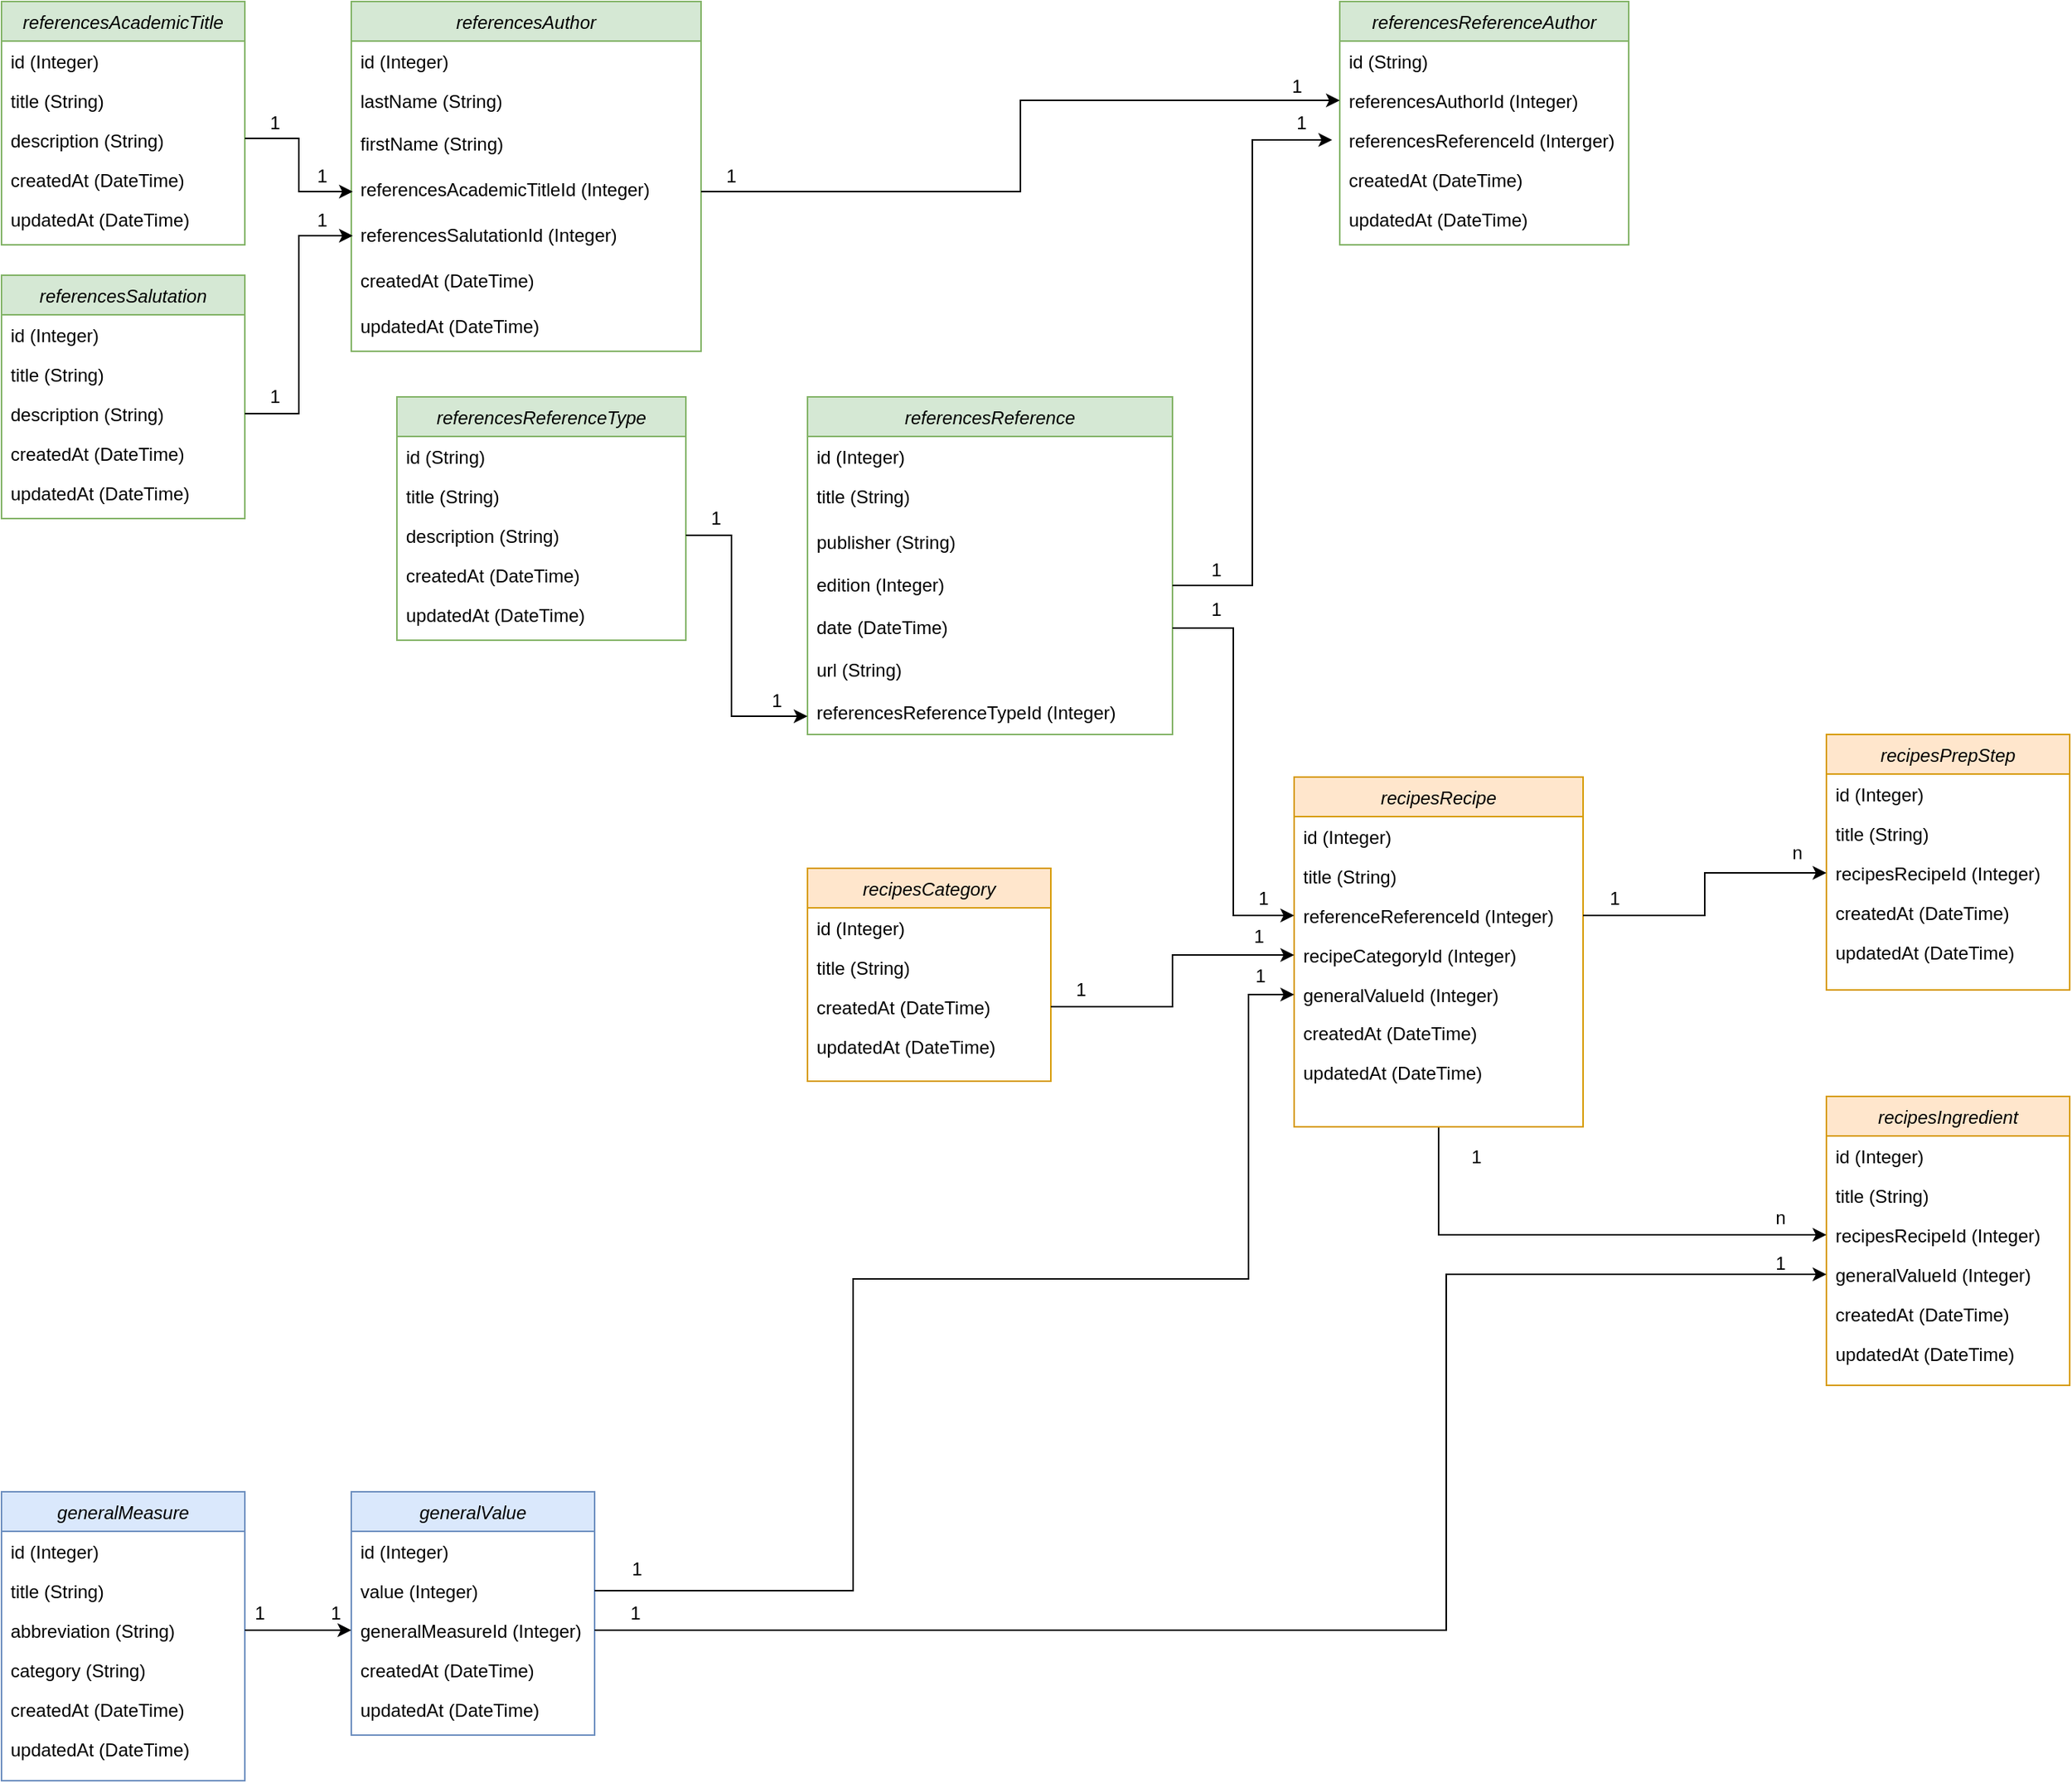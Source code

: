 <mxfile version="14.9.7" type="device"><diagram id="C5RBs43oDa-KdzZeNtuy" name="Page-1"><mxGraphModel dx="2031" dy="1091" grid="1" gridSize="10" guides="1" tooltips="1" connect="1" arrows="1" fold="1" page="1" pageScale="1" pageWidth="3300" pageHeight="2339" math="0" shadow="0"><root><mxCell id="WIyWlLk6GJQsqaUBKTNV-0"/><mxCell id="WIyWlLk6GJQsqaUBKTNV-1" parent="WIyWlLk6GJQsqaUBKTNV-0"/><mxCell id="zkfFHV4jXpPFQw0GAbJ--0" value="referencesAcademicTitle" style="swimlane;fontStyle=2;align=center;verticalAlign=top;childLayout=stackLayout;horizontal=1;startSize=26;horizontalStack=0;resizeParent=1;resizeLast=0;collapsible=1;marginBottom=0;rounded=0;shadow=0;strokeWidth=1;fillColor=#d5e8d4;strokeColor=#82b366;" parent="WIyWlLk6GJQsqaUBKTNV-1" vertex="1"><mxGeometry x="40" y="40" width="160" height="160" as="geometry"><mxRectangle x="60" y="80" width="160" height="26" as="alternateBounds"/></mxGeometry></mxCell><mxCell id="zkfFHV4jXpPFQw0GAbJ--1" value="id (Integer)" style="text;align=left;verticalAlign=top;spacingLeft=4;spacingRight=4;overflow=hidden;rotatable=0;points=[[0,0.5],[1,0.5]];portConstraint=eastwest;" parent="zkfFHV4jXpPFQw0GAbJ--0" vertex="1"><mxGeometry y="26" width="160" height="26" as="geometry"/></mxCell><mxCell id="zkfFHV4jXpPFQw0GAbJ--2" value="title (String)" style="text;align=left;verticalAlign=top;spacingLeft=4;spacingRight=4;overflow=hidden;rotatable=0;points=[[0,0.5],[1,0.5]];portConstraint=eastwest;rounded=0;shadow=0;html=0;" parent="zkfFHV4jXpPFQw0GAbJ--0" vertex="1"><mxGeometry y="52" width="160" height="26" as="geometry"/></mxCell><mxCell id="E2X-_f3XLNRULBrsMVnF-42" value="description (String)" style="text;align=left;verticalAlign=top;spacingLeft=4;spacingRight=4;overflow=hidden;rotatable=0;points=[[0,0.5],[1,0.5]];portConstraint=eastwest;rounded=0;shadow=0;html=0;" parent="zkfFHV4jXpPFQw0GAbJ--0" vertex="1"><mxGeometry y="78" width="160" height="26" as="geometry"/></mxCell><mxCell id="E2X-_f3XLNRULBrsMVnF-41" value="createdAt (DateTime)" style="text;align=left;verticalAlign=top;spacingLeft=4;spacingRight=4;overflow=hidden;rotatable=0;points=[[0,0.5],[1,0.5]];portConstraint=eastwest;rounded=0;shadow=0;html=0;" parent="zkfFHV4jXpPFQw0GAbJ--0" vertex="1"><mxGeometry y="104" width="160" height="26" as="geometry"/></mxCell><mxCell id="E2X-_f3XLNRULBrsMVnF-43" value="updatedAt (DateTime)" style="text;align=left;verticalAlign=top;spacingLeft=4;spacingRight=4;overflow=hidden;rotatable=0;points=[[0,0.5],[1,0.5]];portConstraint=eastwest;rounded=0;shadow=0;html=0;" parent="zkfFHV4jXpPFQw0GAbJ--0" vertex="1"><mxGeometry y="130" width="160" height="26" as="geometry"/></mxCell><mxCell id="E2X-_f3XLNRULBrsMVnF-0" value="referencesAuthor" style="swimlane;fontStyle=2;align=center;verticalAlign=top;childLayout=stackLayout;horizontal=1;startSize=26;horizontalStack=0;resizeParent=1;resizeLast=0;collapsible=1;marginBottom=0;rounded=0;shadow=0;strokeWidth=1;fillColor=#d5e8d4;strokeColor=#82b366;" parent="WIyWlLk6GJQsqaUBKTNV-1" vertex="1"><mxGeometry x="270" y="40" width="230" height="230" as="geometry"><mxRectangle x="60" y="80" width="160" height="26" as="alternateBounds"/></mxGeometry></mxCell><mxCell id="E2X-_f3XLNRULBrsMVnF-7" style="edgeStyle=orthogonalEdgeStyle;rounded=0;orthogonalLoop=1;jettySize=auto;html=1;exitX=1;exitY=0.5;exitDx=0;exitDy=0;" parent="E2X-_f3XLNRULBrsMVnF-0" source="E2X-_f3XLNRULBrsMVnF-6" target="E2X-_f3XLNRULBrsMVnF-6" edge="1"><mxGeometry relative="1" as="geometry"/></mxCell><mxCell id="E2X-_f3XLNRULBrsMVnF-1" value="id (Integer)" style="text;align=left;verticalAlign=top;spacingLeft=4;spacingRight=4;overflow=hidden;rotatable=0;points=[[0,0.5],[1,0.5]];portConstraint=eastwest;" parent="E2X-_f3XLNRULBrsMVnF-0" vertex="1"><mxGeometry y="26" width="230" height="26" as="geometry"/></mxCell><mxCell id="E2X-_f3XLNRULBrsMVnF-2" value="lastName (String)" style="text;align=left;verticalAlign=top;spacingLeft=4;spacingRight=4;overflow=hidden;rotatable=0;points=[[0,0.5],[1,0.5]];portConstraint=eastwest;rounded=0;shadow=0;html=0;" parent="E2X-_f3XLNRULBrsMVnF-0" vertex="1"><mxGeometry y="52" width="230" height="28" as="geometry"/></mxCell><mxCell id="E2X-_f3XLNRULBrsMVnF-6" value="firstName (String)" style="text;align=left;verticalAlign=top;spacingLeft=4;spacingRight=4;overflow=hidden;rotatable=0;points=[[0,0.5],[1,0.5]];portConstraint=eastwest;rounded=0;shadow=0;html=0;" parent="E2X-_f3XLNRULBrsMVnF-0" vertex="1"><mxGeometry y="80" width="230" height="30" as="geometry"/></mxCell><mxCell id="E2X-_f3XLNRULBrsMVnF-8" value="referencesAcademicTitleId (Integer)" style="text;align=left;verticalAlign=top;spacingLeft=4;spacingRight=4;overflow=hidden;rotatable=0;points=[[0,0.5],[1,0.5]];portConstraint=eastwest;rounded=0;shadow=0;html=0;" parent="E2X-_f3XLNRULBrsMVnF-0" vertex="1"><mxGeometry y="110" width="230" height="30" as="geometry"/></mxCell><mxCell id="E2X-_f3XLNRULBrsMVnF-47" value="referencesSalutationId (Integer)" style="text;align=left;verticalAlign=top;spacingLeft=4;spacingRight=4;overflow=hidden;rotatable=0;points=[[0,0.5],[1,0.5]];portConstraint=eastwest;rounded=0;shadow=0;html=0;" parent="E2X-_f3XLNRULBrsMVnF-0" vertex="1"><mxGeometry y="140" width="230" height="30" as="geometry"/></mxCell><mxCell id="E2X-_f3XLNRULBrsMVnF-48" value="createdAt (DateTime)" style="text;align=left;verticalAlign=top;spacingLeft=4;spacingRight=4;overflow=hidden;rotatable=0;points=[[0,0.5],[1,0.5]];portConstraint=eastwest;rounded=0;shadow=0;html=0;" parent="E2X-_f3XLNRULBrsMVnF-0" vertex="1"><mxGeometry y="170" width="230" height="30" as="geometry"/></mxCell><mxCell id="E2X-_f3XLNRULBrsMVnF-49" value="updatedAt (DateTime)" style="text;align=left;verticalAlign=top;spacingLeft=4;spacingRight=4;overflow=hidden;rotatable=0;points=[[0,0.5],[1,0.5]];portConstraint=eastwest;rounded=0;shadow=0;html=0;" parent="E2X-_f3XLNRULBrsMVnF-0" vertex="1"><mxGeometry y="200" width="230" height="30" as="geometry"/></mxCell><mxCell id="E2X-_f3XLNRULBrsMVnF-16" value="referencesSalutation" style="swimlane;fontStyle=2;align=center;verticalAlign=top;childLayout=stackLayout;horizontal=1;startSize=26;horizontalStack=0;resizeParent=1;resizeLast=0;collapsible=1;marginBottom=0;rounded=0;shadow=0;strokeWidth=1;fillColor=#d5e8d4;strokeColor=#82b366;" parent="WIyWlLk6GJQsqaUBKTNV-1" vertex="1"><mxGeometry x="40" y="220" width="160" height="160" as="geometry"><mxRectangle x="60" y="80" width="160" height="26" as="alternateBounds"/></mxGeometry></mxCell><mxCell id="E2X-_f3XLNRULBrsMVnF-17" value="id (Integer)" style="text;align=left;verticalAlign=top;spacingLeft=4;spacingRight=4;overflow=hidden;rotatable=0;points=[[0,0.5],[1,0.5]];portConstraint=eastwest;" parent="E2X-_f3XLNRULBrsMVnF-16" vertex="1"><mxGeometry y="26" width="160" height="26" as="geometry"/></mxCell><mxCell id="E2X-_f3XLNRULBrsMVnF-18" value="title (String)" style="text;align=left;verticalAlign=top;spacingLeft=4;spacingRight=4;overflow=hidden;rotatable=0;points=[[0,0.5],[1,0.5]];portConstraint=eastwest;rounded=0;shadow=0;html=0;" parent="E2X-_f3XLNRULBrsMVnF-16" vertex="1"><mxGeometry y="52" width="160" height="26" as="geometry"/></mxCell><mxCell id="E2X-_f3XLNRULBrsMVnF-44" value="description (String)" style="text;align=left;verticalAlign=top;spacingLeft=4;spacingRight=4;overflow=hidden;rotatable=0;points=[[0,0.5],[1,0.5]];portConstraint=eastwest;rounded=0;shadow=0;html=0;" parent="E2X-_f3XLNRULBrsMVnF-16" vertex="1"><mxGeometry y="78" width="160" height="26" as="geometry"/></mxCell><mxCell id="E2X-_f3XLNRULBrsMVnF-45" value="createdAt (DateTime)" style="text;align=left;verticalAlign=top;spacingLeft=4;spacingRight=4;overflow=hidden;rotatable=0;points=[[0,0.5],[1,0.5]];portConstraint=eastwest;rounded=0;shadow=0;html=0;" parent="E2X-_f3XLNRULBrsMVnF-16" vertex="1"><mxGeometry y="104" width="160" height="26" as="geometry"/></mxCell><mxCell id="E2X-_f3XLNRULBrsMVnF-46" value="updatedAt (DateTime)" style="text;align=left;verticalAlign=top;spacingLeft=4;spacingRight=4;overflow=hidden;rotatable=0;points=[[0,0.5],[1,0.5]];portConstraint=eastwest;rounded=0;shadow=0;html=0;" parent="E2X-_f3XLNRULBrsMVnF-16" vertex="1"><mxGeometry y="130" width="160" height="26" as="geometry"/></mxCell><mxCell id="E2X-_f3XLNRULBrsMVnF-116" style="edgeStyle=elbowEdgeStyle;rounded=0;orthogonalLoop=1;jettySize=auto;html=1;exitX=0;exitY=1;exitDx=0;exitDy=0;entryX=1;entryY=1;entryDx=0;entryDy=0;" parent="WIyWlLk6GJQsqaUBKTNV-1" source="E2X-_f3XLNRULBrsMVnF-20" target="E2X-_f3XLNRULBrsMVnF-22" edge="1"><mxGeometry relative="1" as="geometry"/></mxCell><mxCell id="E2X-_f3XLNRULBrsMVnF-20" value="1" style="text;html=1;strokeColor=none;fillColor=none;align=center;verticalAlign=middle;whiteSpace=wrap;rounded=0;" parent="WIyWlLk6GJQsqaUBKTNV-1" vertex="1"><mxGeometry x="200" y="110" width="40" height="20" as="geometry"/></mxCell><mxCell id="E2X-_f3XLNRULBrsMVnF-21" value="1" style="text;html=1;strokeColor=none;fillColor=none;align=center;verticalAlign=middle;whiteSpace=wrap;rounded=0;" parent="WIyWlLk6GJQsqaUBKTNV-1" vertex="1"><mxGeometry x="200" y="290" width="40" height="20" as="geometry"/></mxCell><mxCell id="E2X-_f3XLNRULBrsMVnF-22" value="1" style="text;html=1;strokeColor=none;fillColor=none;align=center;verticalAlign=middle;whiteSpace=wrap;rounded=0;" parent="WIyWlLk6GJQsqaUBKTNV-1" vertex="1"><mxGeometry x="231" y="145" width="40" height="20" as="geometry"/></mxCell><mxCell id="E2X-_f3XLNRULBrsMVnF-23" value="1" style="text;html=1;strokeColor=none;fillColor=none;align=center;verticalAlign=middle;whiteSpace=wrap;rounded=0;" parent="WIyWlLk6GJQsqaUBKTNV-1" vertex="1"><mxGeometry x="231" y="174" width="40" height="20" as="geometry"/></mxCell><mxCell id="E2X-_f3XLNRULBrsMVnF-24" value="referencesReferenceType" style="swimlane;fontStyle=2;align=center;verticalAlign=top;childLayout=stackLayout;horizontal=1;startSize=26;horizontalStack=0;resizeParent=1;resizeLast=0;collapsible=1;marginBottom=0;rounded=0;shadow=0;strokeWidth=1;fillColor=#d5e8d4;strokeColor=#82b366;" parent="WIyWlLk6GJQsqaUBKTNV-1" vertex="1"><mxGeometry x="300" y="300" width="190" height="160" as="geometry"><mxRectangle x="60" y="80" width="160" height="26" as="alternateBounds"/></mxGeometry></mxCell><mxCell id="E2X-_f3XLNRULBrsMVnF-25" value="id (String)" style="text;align=left;verticalAlign=top;spacingLeft=4;spacingRight=4;overflow=hidden;rotatable=0;points=[[0,0.5],[1,0.5]];portConstraint=eastwest;" parent="E2X-_f3XLNRULBrsMVnF-24" vertex="1"><mxGeometry y="26" width="190" height="26" as="geometry"/></mxCell><mxCell id="E2X-_f3XLNRULBrsMVnF-26" value="title (String)" style="text;align=left;verticalAlign=top;spacingLeft=4;spacingRight=4;overflow=hidden;rotatable=0;points=[[0,0.5],[1,0.5]];portConstraint=eastwest;rounded=0;shadow=0;html=0;" parent="E2X-_f3XLNRULBrsMVnF-24" vertex="1"><mxGeometry y="52" width="190" height="26" as="geometry"/></mxCell><mxCell id="E2X-_f3XLNRULBrsMVnF-50" value="description (String)" style="text;align=left;verticalAlign=top;spacingLeft=4;spacingRight=4;overflow=hidden;rotatable=0;points=[[0,0.5],[1,0.5]];portConstraint=eastwest;rounded=0;shadow=0;html=0;" parent="E2X-_f3XLNRULBrsMVnF-24" vertex="1"><mxGeometry y="78" width="190" height="26" as="geometry"/></mxCell><mxCell id="E2X-_f3XLNRULBrsMVnF-51" value="createdAt (DateTime)" style="text;align=left;verticalAlign=top;spacingLeft=4;spacingRight=4;overflow=hidden;rotatable=0;points=[[0,0.5],[1,0.5]];portConstraint=eastwest;rounded=0;shadow=0;html=0;" parent="E2X-_f3XLNRULBrsMVnF-24" vertex="1"><mxGeometry y="104" width="190" height="26" as="geometry"/></mxCell><mxCell id="E2X-_f3XLNRULBrsMVnF-52" value="updatedAt (DateTime)" style="text;align=left;verticalAlign=top;spacingLeft=4;spacingRight=4;overflow=hidden;rotatable=0;points=[[0,0.5],[1,0.5]];portConstraint=eastwest;rounded=0;shadow=0;html=0;" parent="E2X-_f3XLNRULBrsMVnF-24" vertex="1"><mxGeometry y="130" width="190" height="26" as="geometry"/></mxCell><mxCell id="E2X-_f3XLNRULBrsMVnF-27" value="referencesReference" style="swimlane;fontStyle=2;align=center;verticalAlign=top;childLayout=stackLayout;horizontal=1;startSize=26;horizontalStack=0;resizeParent=1;resizeLast=0;collapsible=1;marginBottom=0;rounded=0;shadow=0;strokeWidth=1;fillColor=#d5e8d4;strokeColor=#82b366;" parent="WIyWlLk6GJQsqaUBKTNV-1" vertex="1"><mxGeometry x="570" y="300" width="240" height="222" as="geometry"><mxRectangle x="60" y="80" width="160" height="26" as="alternateBounds"/></mxGeometry></mxCell><mxCell id="E2X-_f3XLNRULBrsMVnF-28" value="id (Integer)" style="text;align=left;verticalAlign=top;spacingLeft=4;spacingRight=4;overflow=hidden;rotatable=0;points=[[0,0.5],[1,0.5]];portConstraint=eastwest;" parent="E2X-_f3XLNRULBrsMVnF-27" vertex="1"><mxGeometry y="26" width="240" height="26" as="geometry"/></mxCell><mxCell id="E2X-_f3XLNRULBrsMVnF-29" value="title (String)" style="text;align=left;verticalAlign=top;spacingLeft=4;spacingRight=4;overflow=hidden;rotatable=0;points=[[0,0.5],[1,0.5]];portConstraint=eastwest;rounded=0;shadow=0;html=0;" parent="E2X-_f3XLNRULBrsMVnF-27" vertex="1"><mxGeometry y="52" width="240" height="30" as="geometry"/></mxCell><mxCell id="E2X-_f3XLNRULBrsMVnF-30" value="publisher (String)" style="text;align=left;verticalAlign=top;spacingLeft=4;spacingRight=4;overflow=hidden;rotatable=0;points=[[0,0.5],[1,0.5]];portConstraint=eastwest;rounded=0;shadow=0;html=0;" parent="E2X-_f3XLNRULBrsMVnF-27" vertex="1"><mxGeometry y="82" width="240" height="28" as="geometry"/></mxCell><mxCell id="E2X-_f3XLNRULBrsMVnF-31" value="edition (Integer)" style="text;align=left;verticalAlign=top;spacingLeft=4;spacingRight=4;overflow=hidden;rotatable=0;points=[[0,0.5],[1,0.5]];portConstraint=eastwest;rounded=0;shadow=0;html=0;" parent="E2X-_f3XLNRULBrsMVnF-27" vertex="1"><mxGeometry y="110" width="240" height="28" as="geometry"/></mxCell><mxCell id="E2X-_f3XLNRULBrsMVnF-32" value="date (DateTime)" style="text;align=left;verticalAlign=top;spacingLeft=4;spacingRight=4;overflow=hidden;rotatable=0;points=[[0,0.5],[1,0.5]];portConstraint=eastwest;rounded=0;shadow=0;html=0;" parent="E2X-_f3XLNRULBrsMVnF-27" vertex="1"><mxGeometry y="138" width="240" height="28" as="geometry"/></mxCell><mxCell id="E2X-_f3XLNRULBrsMVnF-35" value="url (String)" style="text;align=left;verticalAlign=top;spacingLeft=4;spacingRight=4;overflow=hidden;rotatable=0;points=[[0,0.5],[1,0.5]];portConstraint=eastwest;rounded=0;shadow=0;html=0;" parent="E2X-_f3XLNRULBrsMVnF-27" vertex="1"><mxGeometry y="166" width="240" height="28" as="geometry"/></mxCell><mxCell id="E2X-_f3XLNRULBrsMVnF-53" value="referencesReferenceTypeId (Integer)" style="text;align=left;verticalAlign=top;spacingLeft=4;spacingRight=4;overflow=hidden;rotatable=0;points=[[0,0.5],[1,0.5]];portConstraint=eastwest;rounded=0;shadow=0;html=0;" parent="E2X-_f3XLNRULBrsMVnF-27" vertex="1"><mxGeometry y="194" width="240" height="28" as="geometry"/></mxCell><mxCell id="E2X-_f3XLNRULBrsMVnF-38" value="1" style="text;html=1;strokeColor=none;fillColor=none;align=center;verticalAlign=middle;whiteSpace=wrap;rounded=0;" parent="WIyWlLk6GJQsqaUBKTNV-1" vertex="1"><mxGeometry x="530" y="490" width="40" height="20" as="geometry"/></mxCell><mxCell id="E2X-_f3XLNRULBrsMVnF-112" style="edgeStyle=elbowEdgeStyle;rounded=0;orthogonalLoop=1;jettySize=auto;html=1;exitX=1;exitY=0.5;exitDx=0;exitDy=0;entryX=1;entryY=1;entryDx=0;entryDy=0;" parent="WIyWlLk6GJQsqaUBKTNV-1" source="E2X-_f3XLNRULBrsMVnF-50" target="E2X-_f3XLNRULBrsMVnF-38" edge="1"><mxGeometry relative="1" as="geometry"><Array as="points"><mxPoint x="520" y="380"/></Array></mxGeometry></mxCell><mxCell id="E2X-_f3XLNRULBrsMVnF-39" value="1" style="text;html=1;strokeColor=none;fillColor=none;align=center;verticalAlign=middle;whiteSpace=wrap;rounded=0;" parent="WIyWlLk6GJQsqaUBKTNV-1" vertex="1"><mxGeometry x="490" y="370" width="40" height="20" as="geometry"/></mxCell><mxCell id="E2X-_f3XLNRULBrsMVnF-55" value="referencesReferenceAuthor" style="swimlane;fontStyle=2;align=center;verticalAlign=top;childLayout=stackLayout;horizontal=1;startSize=26;horizontalStack=0;resizeParent=1;resizeLast=0;collapsible=1;marginBottom=0;rounded=0;shadow=0;strokeWidth=1;fillColor=#d5e8d4;strokeColor=#82b366;" parent="WIyWlLk6GJQsqaUBKTNV-1" vertex="1"><mxGeometry x="920" y="40" width="190" height="160" as="geometry"><mxRectangle x="60" y="80" width="160" height="26" as="alternateBounds"/></mxGeometry></mxCell><mxCell id="E2X-_f3XLNRULBrsMVnF-56" value="id (String)" style="text;align=left;verticalAlign=top;spacingLeft=4;spacingRight=4;overflow=hidden;rotatable=0;points=[[0,0.5],[1,0.5]];portConstraint=eastwest;" parent="E2X-_f3XLNRULBrsMVnF-55" vertex="1"><mxGeometry y="26" width="190" height="26" as="geometry"/></mxCell><mxCell id="E2X-_f3XLNRULBrsMVnF-57" value="referencesAuthorId (Integer)" style="text;align=left;verticalAlign=top;spacingLeft=4;spacingRight=4;overflow=hidden;rotatable=0;points=[[0,0.5],[1,0.5]];portConstraint=eastwest;rounded=0;shadow=0;html=0;" parent="E2X-_f3XLNRULBrsMVnF-55" vertex="1"><mxGeometry y="52" width="190" height="26" as="geometry"/></mxCell><mxCell id="E2X-_f3XLNRULBrsMVnF-58" value="referencesReferenceId (Interger)" style="text;align=left;verticalAlign=top;spacingLeft=4;spacingRight=4;overflow=hidden;rotatable=0;points=[[0,0.5],[1,0.5]];portConstraint=eastwest;rounded=0;shadow=0;html=0;" parent="E2X-_f3XLNRULBrsMVnF-55" vertex="1"><mxGeometry y="78" width="190" height="26" as="geometry"/></mxCell><mxCell id="E2X-_f3XLNRULBrsMVnF-59" value="createdAt (DateTime)" style="text;align=left;verticalAlign=top;spacingLeft=4;spacingRight=4;overflow=hidden;rotatable=0;points=[[0,0.5],[1,0.5]];portConstraint=eastwest;rounded=0;shadow=0;html=0;" parent="E2X-_f3XLNRULBrsMVnF-55" vertex="1"><mxGeometry y="104" width="190" height="26" as="geometry"/></mxCell><mxCell id="E2X-_f3XLNRULBrsMVnF-60" value="updatedAt (DateTime)" style="text;align=left;verticalAlign=top;spacingLeft=4;spacingRight=4;overflow=hidden;rotatable=0;points=[[0,0.5],[1,0.5]];portConstraint=eastwest;rounded=0;shadow=0;html=0;" parent="E2X-_f3XLNRULBrsMVnF-55" vertex="1"><mxGeometry y="130" width="190" height="26" as="geometry"/></mxCell><mxCell id="E2X-_f3XLNRULBrsMVnF-63" value="1" style="text;html=1;strokeColor=none;fillColor=none;align=center;verticalAlign=middle;whiteSpace=wrap;rounded=0;" parent="WIyWlLk6GJQsqaUBKTNV-1" vertex="1"><mxGeometry x="500" y="145" width="40" height="20" as="geometry"/></mxCell><mxCell id="E2X-_f3XLNRULBrsMVnF-64" value="1" style="text;html=1;strokeColor=none;fillColor=none;align=center;verticalAlign=middle;whiteSpace=wrap;rounded=0;" parent="WIyWlLk6GJQsqaUBKTNV-1" vertex="1"><mxGeometry x="872" y="86" width="40" height="20" as="geometry"/></mxCell><mxCell id="E2X-_f3XLNRULBrsMVnF-65" value="1" style="text;html=1;strokeColor=none;fillColor=none;align=center;verticalAlign=middle;whiteSpace=wrap;rounded=0;" parent="WIyWlLk6GJQsqaUBKTNV-1" vertex="1"><mxGeometry x="819" y="404" width="40" height="20" as="geometry"/></mxCell><mxCell id="E2X-_f3XLNRULBrsMVnF-66" value="1" style="text;html=1;strokeColor=none;fillColor=none;align=center;verticalAlign=middle;whiteSpace=wrap;rounded=0;" parent="WIyWlLk6GJQsqaUBKTNV-1" vertex="1"><mxGeometry x="875" y="109" width="40" height="22" as="geometry"/></mxCell><mxCell id="E2X-_f3XLNRULBrsMVnF-67" value="generalMeasure" style="swimlane;fontStyle=2;align=center;verticalAlign=top;childLayout=stackLayout;horizontal=1;startSize=26;horizontalStack=0;resizeParent=1;resizeLast=0;collapsible=1;marginBottom=0;rounded=0;shadow=0;strokeWidth=1;fillColor=#dae8fc;strokeColor=#6c8ebf;" parent="WIyWlLk6GJQsqaUBKTNV-1" vertex="1"><mxGeometry x="40" y="1020" width="160" height="190" as="geometry"><mxRectangle x="60" y="80" width="160" height="26" as="alternateBounds"/></mxGeometry></mxCell><mxCell id="E2X-_f3XLNRULBrsMVnF-68" value="id (Integer)" style="text;align=left;verticalAlign=top;spacingLeft=4;spacingRight=4;overflow=hidden;rotatable=0;points=[[0,0.5],[1,0.5]];portConstraint=eastwest;" parent="E2X-_f3XLNRULBrsMVnF-67" vertex="1"><mxGeometry y="26" width="160" height="26" as="geometry"/></mxCell><mxCell id="E2X-_f3XLNRULBrsMVnF-69" value="title (String)" style="text;align=left;verticalAlign=top;spacingLeft=4;spacingRight=4;overflow=hidden;rotatable=0;points=[[0,0.5],[1,0.5]];portConstraint=eastwest;rounded=0;shadow=0;html=0;" parent="E2X-_f3XLNRULBrsMVnF-67" vertex="1"><mxGeometry y="52" width="160" height="26" as="geometry"/></mxCell><mxCell id="E2X-_f3XLNRULBrsMVnF-70" value="abbreviation (String)" style="text;align=left;verticalAlign=top;spacingLeft=4;spacingRight=4;overflow=hidden;rotatable=0;points=[[0,0.5],[1,0.5]];portConstraint=eastwest;rounded=0;shadow=0;html=0;" parent="E2X-_f3XLNRULBrsMVnF-67" vertex="1"><mxGeometry y="78" width="160" height="26" as="geometry"/></mxCell><mxCell id="E2X-_f3XLNRULBrsMVnF-71" value="category (String)" style="text;align=left;verticalAlign=top;spacingLeft=4;spacingRight=4;overflow=hidden;rotatable=0;points=[[0,0.5],[1,0.5]];portConstraint=eastwest;rounded=0;shadow=0;html=0;" parent="E2X-_f3XLNRULBrsMVnF-67" vertex="1"><mxGeometry y="104" width="160" height="26" as="geometry"/></mxCell><mxCell id="E2X-_f3XLNRULBrsMVnF-72" value="createdAt (DateTime)" style="text;align=left;verticalAlign=top;spacingLeft=4;spacingRight=4;overflow=hidden;rotatable=0;points=[[0,0.5],[1,0.5]];portConstraint=eastwest;rounded=0;shadow=0;html=0;" parent="E2X-_f3XLNRULBrsMVnF-67" vertex="1"><mxGeometry y="130" width="160" height="26" as="geometry"/></mxCell><mxCell id="E2X-_f3XLNRULBrsMVnF-79" value="updatedAt (DateTime)" style="text;align=left;verticalAlign=top;spacingLeft=4;spacingRight=4;overflow=hidden;rotatable=0;points=[[0,0.5],[1,0.5]];portConstraint=eastwest;rounded=0;shadow=0;html=0;" parent="E2X-_f3XLNRULBrsMVnF-67" vertex="1"><mxGeometry y="156" width="160" height="26" as="geometry"/></mxCell><mxCell id="E2X-_f3XLNRULBrsMVnF-73" value="generalValue" style="swimlane;fontStyle=2;align=center;verticalAlign=top;childLayout=stackLayout;horizontal=1;startSize=26;horizontalStack=0;resizeParent=1;resizeLast=0;collapsible=1;marginBottom=0;rounded=0;shadow=0;strokeWidth=1;fillColor=#dae8fc;strokeColor=#6c8ebf;" parent="WIyWlLk6GJQsqaUBKTNV-1" vertex="1"><mxGeometry x="270" y="1020" width="160" height="160" as="geometry"><mxRectangle x="60" y="80" width="160" height="26" as="alternateBounds"/></mxGeometry></mxCell><mxCell id="E2X-_f3XLNRULBrsMVnF-74" value="id (Integer)" style="text;align=left;verticalAlign=top;spacingLeft=4;spacingRight=4;overflow=hidden;rotatable=0;points=[[0,0.5],[1,0.5]];portConstraint=eastwest;" parent="E2X-_f3XLNRULBrsMVnF-73" vertex="1"><mxGeometry y="26" width="160" height="26" as="geometry"/></mxCell><mxCell id="E2X-_f3XLNRULBrsMVnF-75" value="value (Integer)" style="text;align=left;verticalAlign=top;spacingLeft=4;spacingRight=4;overflow=hidden;rotatable=0;points=[[0,0.5],[1,0.5]];portConstraint=eastwest;rounded=0;shadow=0;html=0;" parent="E2X-_f3XLNRULBrsMVnF-73" vertex="1"><mxGeometry y="52" width="160" height="26" as="geometry"/></mxCell><mxCell id="E2X-_f3XLNRULBrsMVnF-76" value="generalMeasureId (Integer)" style="text;align=left;verticalAlign=top;spacingLeft=4;spacingRight=4;overflow=hidden;rotatable=0;points=[[0,0.5],[1,0.5]];portConstraint=eastwest;rounded=0;shadow=0;html=0;" parent="E2X-_f3XLNRULBrsMVnF-73" vertex="1"><mxGeometry y="78" width="160" height="26" as="geometry"/></mxCell><mxCell id="E2X-_f3XLNRULBrsMVnF-77" value="createdAt (DateTime)" style="text;align=left;verticalAlign=top;spacingLeft=4;spacingRight=4;overflow=hidden;rotatable=0;points=[[0,0.5],[1,0.5]];portConstraint=eastwest;rounded=0;shadow=0;html=0;" parent="E2X-_f3XLNRULBrsMVnF-73" vertex="1"><mxGeometry y="104" width="160" height="26" as="geometry"/></mxCell><mxCell id="E2X-_f3XLNRULBrsMVnF-78" value="updatedAt (DateTime)" style="text;align=left;verticalAlign=top;spacingLeft=4;spacingRight=4;overflow=hidden;rotatable=0;points=[[0,0.5],[1,0.5]];portConstraint=eastwest;rounded=0;shadow=0;html=0;" parent="E2X-_f3XLNRULBrsMVnF-73" vertex="1"><mxGeometry y="130" width="160" height="26" as="geometry"/></mxCell><mxCell id="E2X-_f3XLNRULBrsMVnF-81" value="1" style="text;html=1;strokeColor=none;fillColor=none;align=center;verticalAlign=middle;whiteSpace=wrap;rounded=0;" parent="WIyWlLk6GJQsqaUBKTNV-1" vertex="1"><mxGeometry x="240" y="1090" width="40" height="20" as="geometry"/></mxCell><mxCell id="E2X-_f3XLNRULBrsMVnF-82" value="1" style="text;html=1;strokeColor=none;fillColor=none;align=center;verticalAlign=middle;whiteSpace=wrap;rounded=0;" parent="WIyWlLk6GJQsqaUBKTNV-1" vertex="1"><mxGeometry x="190" y="1090" width="40" height="20" as="geometry"/></mxCell><mxCell id="E2X-_f3XLNRULBrsMVnF-83" value="recipesIngredient" style="swimlane;fontStyle=2;align=center;verticalAlign=top;childLayout=stackLayout;horizontal=1;startSize=26;horizontalStack=0;resizeParent=1;resizeLast=0;collapsible=1;marginBottom=0;rounded=0;shadow=0;strokeWidth=1;fillColor=#ffe6cc;strokeColor=#d79b00;" parent="WIyWlLk6GJQsqaUBKTNV-1" vertex="1"><mxGeometry x="1240" y="760" width="160" height="190" as="geometry"><mxRectangle x="60" y="80" width="160" height="26" as="alternateBounds"/></mxGeometry></mxCell><mxCell id="E2X-_f3XLNRULBrsMVnF-84" value="id (Integer)" style="text;align=left;verticalAlign=top;spacingLeft=4;spacingRight=4;overflow=hidden;rotatable=0;points=[[0,0.5],[1,0.5]];portConstraint=eastwest;" parent="E2X-_f3XLNRULBrsMVnF-83" vertex="1"><mxGeometry y="26" width="160" height="26" as="geometry"/></mxCell><mxCell id="E2X-_f3XLNRULBrsMVnF-85" value="title (String)" style="text;align=left;verticalAlign=top;spacingLeft=4;spacingRight=4;overflow=hidden;rotatable=0;points=[[0,0.5],[1,0.5]];portConstraint=eastwest;rounded=0;shadow=0;html=0;" parent="E2X-_f3XLNRULBrsMVnF-83" vertex="1"><mxGeometry y="52" width="160" height="26" as="geometry"/></mxCell><mxCell id="E2X-_f3XLNRULBrsMVnF-86" value="recipesRecipeId (Integer)" style="text;align=left;verticalAlign=top;spacingLeft=4;spacingRight=4;overflow=hidden;rotatable=0;points=[[0,0.5],[1,0.5]];portConstraint=eastwest;rounded=0;shadow=0;html=0;" parent="E2X-_f3XLNRULBrsMVnF-83" vertex="1"><mxGeometry y="78" width="160" height="26" as="geometry"/></mxCell><mxCell id="E2X-_f3XLNRULBrsMVnF-88" value="generalValueId (Integer)" style="text;align=left;verticalAlign=top;spacingLeft=4;spacingRight=4;overflow=hidden;rotatable=0;points=[[0,0.5],[1,0.5]];portConstraint=eastwest;rounded=0;shadow=0;html=0;" parent="E2X-_f3XLNRULBrsMVnF-83" vertex="1"><mxGeometry y="104" width="160" height="26" as="geometry"/></mxCell><mxCell id="E2X-_f3XLNRULBrsMVnF-89" value="createdAt (DateTime)" style="text;align=left;verticalAlign=top;spacingLeft=4;spacingRight=4;overflow=hidden;rotatable=0;points=[[0,0.5],[1,0.5]];portConstraint=eastwest;rounded=0;shadow=0;html=0;" parent="E2X-_f3XLNRULBrsMVnF-83" vertex="1"><mxGeometry y="130" width="160" height="26" as="geometry"/></mxCell><mxCell id="E2X-_f3XLNRULBrsMVnF-137" value="updatedAt (DateTime)" style="text;align=left;verticalAlign=top;spacingLeft=4;spacingRight=4;overflow=hidden;rotatable=0;points=[[0,0.5],[1,0.5]];portConstraint=eastwest;rounded=0;shadow=0;html=0;" parent="E2X-_f3XLNRULBrsMVnF-83" vertex="1"><mxGeometry y="156" width="160" height="26" as="geometry"/></mxCell><mxCell id="E2X-_f3XLNRULBrsMVnF-91" value="n" style="text;html=1;strokeColor=none;fillColor=none;align=center;verticalAlign=middle;whiteSpace=wrap;rounded=0;" parent="WIyWlLk6GJQsqaUBKTNV-1" vertex="1"><mxGeometry x="1190" y="830" width="40" height="20" as="geometry"/></mxCell><mxCell id="E2X-_f3XLNRULBrsMVnF-92" value="1" style="text;html=1;strokeColor=none;fillColor=none;align=center;verticalAlign=middle;whiteSpace=wrap;rounded=0;" parent="WIyWlLk6GJQsqaUBKTNV-1" vertex="1"><mxGeometry x="437" y="1090" width="40" height="20" as="geometry"/></mxCell><mxCell id="E2X-_f3XLNRULBrsMVnF-93" value="recipesCategory" style="swimlane;fontStyle=2;align=center;verticalAlign=top;childLayout=stackLayout;horizontal=1;startSize=26;horizontalStack=0;resizeParent=1;resizeLast=0;collapsible=1;marginBottom=0;rounded=0;shadow=0;strokeWidth=1;fillColor=#ffe6cc;strokeColor=#d79b00;" parent="WIyWlLk6GJQsqaUBKTNV-1" vertex="1"><mxGeometry x="570" y="610" width="160" height="140" as="geometry"><mxRectangle x="60" y="80" width="160" height="26" as="alternateBounds"/></mxGeometry></mxCell><mxCell id="E2X-_f3XLNRULBrsMVnF-94" value="id (Integer)" style="text;align=left;verticalAlign=top;spacingLeft=4;spacingRight=4;overflow=hidden;rotatable=0;points=[[0,0.5],[1,0.5]];portConstraint=eastwest;" parent="E2X-_f3XLNRULBrsMVnF-93" vertex="1"><mxGeometry y="26" width="160" height="26" as="geometry"/></mxCell><mxCell id="E2X-_f3XLNRULBrsMVnF-95" value="title (String)" style="text;align=left;verticalAlign=top;spacingLeft=4;spacingRight=4;overflow=hidden;rotatable=0;points=[[0,0.5],[1,0.5]];portConstraint=eastwest;rounded=0;shadow=0;html=0;" parent="E2X-_f3XLNRULBrsMVnF-93" vertex="1"><mxGeometry y="52" width="160" height="26" as="geometry"/></mxCell><mxCell id="E2X-_f3XLNRULBrsMVnF-97" value="createdAt (DateTime)" style="text;align=left;verticalAlign=top;spacingLeft=4;spacingRight=4;overflow=hidden;rotatable=0;points=[[0,0.5],[1,0.5]];portConstraint=eastwest;rounded=0;shadow=0;html=0;" parent="E2X-_f3XLNRULBrsMVnF-93" vertex="1"><mxGeometry y="78" width="160" height="26" as="geometry"/></mxCell><mxCell id="E2X-_f3XLNRULBrsMVnF-98" value="updatedAt (DateTime)" style="text;align=left;verticalAlign=top;spacingLeft=4;spacingRight=4;overflow=hidden;rotatable=0;points=[[0,0.5],[1,0.5]];portConstraint=eastwest;rounded=0;shadow=0;html=0;" parent="E2X-_f3XLNRULBrsMVnF-93" vertex="1"><mxGeometry y="104" width="160" height="26" as="geometry"/></mxCell><mxCell id="CwU0kHqE7tL6HE9J9dpO-3" style="edgeStyle=orthogonalEdgeStyle;rounded=0;orthogonalLoop=1;jettySize=auto;html=1;exitX=0.5;exitY=1;exitDx=0;exitDy=0;entryX=0;entryY=0.5;entryDx=0;entryDy=0;" edge="1" parent="WIyWlLk6GJQsqaUBKTNV-1" source="E2X-_f3XLNRULBrsMVnF-99" target="E2X-_f3XLNRULBrsMVnF-86"><mxGeometry relative="1" as="geometry"><Array as="points"><mxPoint x="985" y="851"/></Array></mxGeometry></mxCell><mxCell id="E2X-_f3XLNRULBrsMVnF-99" value="recipesRecipe" style="swimlane;fontStyle=2;align=center;verticalAlign=top;childLayout=stackLayout;horizontal=1;startSize=26;horizontalStack=0;resizeParent=1;resizeLast=0;collapsible=1;marginBottom=0;rounded=0;shadow=0;strokeWidth=1;fillColor=#ffe6cc;strokeColor=#d79b00;" parent="WIyWlLk6GJQsqaUBKTNV-1" vertex="1"><mxGeometry x="890" y="550" width="190" height="230" as="geometry"><mxRectangle x="60" y="80" width="160" height="26" as="alternateBounds"/></mxGeometry></mxCell><mxCell id="E2X-_f3XLNRULBrsMVnF-100" value="id (Integer)" style="text;align=left;verticalAlign=top;spacingLeft=4;spacingRight=4;overflow=hidden;rotatable=0;points=[[0,0.5],[1,0.5]];portConstraint=eastwest;" parent="E2X-_f3XLNRULBrsMVnF-99" vertex="1"><mxGeometry y="26" width="190" height="26" as="geometry"/></mxCell><mxCell id="E2X-_f3XLNRULBrsMVnF-101" value="title (String)" style="text;align=left;verticalAlign=top;spacingLeft=4;spacingRight=4;overflow=hidden;rotatable=0;points=[[0,0.5],[1,0.5]];portConstraint=eastwest;rounded=0;shadow=0;html=0;" parent="E2X-_f3XLNRULBrsMVnF-99" vertex="1"><mxGeometry y="52" width="190" height="26" as="geometry"/></mxCell><mxCell id="E2X-_f3XLNRULBrsMVnF-102" value="referenceReferenceId (Integer)" style="text;align=left;verticalAlign=top;spacingLeft=4;spacingRight=4;overflow=hidden;rotatable=0;points=[[0,0.5],[1,0.5]];portConstraint=eastwest;rounded=0;shadow=0;html=0;" parent="E2X-_f3XLNRULBrsMVnF-99" vertex="1"><mxGeometry y="78" width="190" height="26" as="geometry"/></mxCell><mxCell id="E2X-_f3XLNRULBrsMVnF-103" value="recipeCategoryId (Integer)" style="text;align=left;verticalAlign=top;spacingLeft=4;spacingRight=4;overflow=hidden;rotatable=0;points=[[0,0.5],[1,0.5]];portConstraint=eastwest;rounded=0;shadow=0;html=0;" parent="E2X-_f3XLNRULBrsMVnF-99" vertex="1"><mxGeometry y="104" width="190" height="26" as="geometry"/></mxCell><mxCell id="CwU0kHqE7tL6HE9J9dpO-17" value="generalValueId (Integer)" style="text;align=left;verticalAlign=top;spacingLeft=4;spacingRight=4;overflow=hidden;rotatable=0;points=[[0,0.5],[1,0.5]];portConstraint=eastwest;rounded=0;shadow=0;html=0;" vertex="1" parent="E2X-_f3XLNRULBrsMVnF-99"><mxGeometry y="130" width="190" height="26" as="geometry"/></mxCell><mxCell id="E2X-_f3XLNRULBrsMVnF-105" value="1" style="text;html=1;strokeColor=none;fillColor=none;align=center;verticalAlign=middle;whiteSpace=wrap;rounded=0;" parent="WIyWlLk6GJQsqaUBKTNV-1" vertex="1"><mxGeometry x="847" y="645" width="40" height="20" as="geometry"/></mxCell><mxCell id="E2X-_f3XLNRULBrsMVnF-109" style="edgeStyle=elbowEdgeStyle;rounded=0;orthogonalLoop=1;jettySize=auto;html=1;exitX=1;exitY=0.5;exitDx=0;exitDy=0;entryX=0;entryY=0.5;entryDx=0;entryDy=0;" parent="WIyWlLk6GJQsqaUBKTNV-1" source="E2X-_f3XLNRULBrsMVnF-97" target="E2X-_f3XLNRULBrsMVnF-103" edge="1"><mxGeometry relative="1" as="geometry"/></mxCell><mxCell id="E2X-_f3XLNRULBrsMVnF-106" value="1" style="text;html=1;strokeColor=none;fillColor=none;align=center;verticalAlign=middle;whiteSpace=wrap;rounded=0;" parent="WIyWlLk6GJQsqaUBKTNV-1" vertex="1"><mxGeometry x="730" y="675" width="40" height="30" as="geometry"/></mxCell><mxCell id="E2X-_f3XLNRULBrsMVnF-108" style="edgeStyle=elbowEdgeStyle;rounded=0;orthogonalLoop=1;jettySize=auto;html=1;exitX=1;exitY=0.5;exitDx=0;exitDy=0;entryX=0;entryY=0.5;entryDx=0;entryDy=0;" parent="WIyWlLk6GJQsqaUBKTNV-1" source="E2X-_f3XLNRULBrsMVnF-32" target="E2X-_f3XLNRULBrsMVnF-102" edge="1"><mxGeometry relative="1" as="geometry"/></mxCell><mxCell id="E2X-_f3XLNRULBrsMVnF-110" style="edgeStyle=elbowEdgeStyle;rounded=0;orthogonalLoop=1;jettySize=auto;html=1;exitX=1;exitY=0.5;exitDx=0;exitDy=0;entryX=0;entryY=0.5;entryDx=0;entryDy=0;" parent="WIyWlLk6GJQsqaUBKTNV-1" source="E2X-_f3XLNRULBrsMVnF-76" target="E2X-_f3XLNRULBrsMVnF-88" edge="1"><mxGeometry relative="1" as="geometry"><Array as="points"><mxPoint x="990" y="990"/></Array></mxGeometry></mxCell><mxCell id="E2X-_f3XLNRULBrsMVnF-111" style="edgeStyle=elbowEdgeStyle;rounded=0;orthogonalLoop=1;jettySize=auto;html=1;exitX=1;exitY=0.5;exitDx=0;exitDy=0;entryX=0;entryY=0.5;entryDx=0;entryDy=0;" parent="WIyWlLk6GJQsqaUBKTNV-1" source="E2X-_f3XLNRULBrsMVnF-70" target="E2X-_f3XLNRULBrsMVnF-76" edge="1"><mxGeometry relative="1" as="geometry"/></mxCell><mxCell id="E2X-_f3XLNRULBrsMVnF-113" style="edgeStyle=elbowEdgeStyle;rounded=0;orthogonalLoop=1;jettySize=auto;html=1;exitX=1;exitY=0.5;exitDx=0;exitDy=0;entryX=1;entryY=1;entryDx=0;entryDy=0;" parent="WIyWlLk6GJQsqaUBKTNV-1" source="E2X-_f3XLNRULBrsMVnF-31" target="E2X-_f3XLNRULBrsMVnF-66" edge="1"><mxGeometry relative="1" as="geometry"/></mxCell><mxCell id="E2X-_f3XLNRULBrsMVnF-114" style="edgeStyle=elbowEdgeStyle;rounded=0;orthogonalLoop=1;jettySize=auto;html=1;exitX=1;exitY=0.5;exitDx=0;exitDy=0;entryX=0;entryY=0.5;entryDx=0;entryDy=0;" parent="WIyWlLk6GJQsqaUBKTNV-1" source="E2X-_f3XLNRULBrsMVnF-8" target="E2X-_f3XLNRULBrsMVnF-57" edge="1"><mxGeometry relative="1" as="geometry"/></mxCell><mxCell id="E2X-_f3XLNRULBrsMVnF-115" style="edgeStyle=elbowEdgeStyle;rounded=0;orthogonalLoop=1;jettySize=auto;html=1;exitX=1;exitY=0.5;exitDx=0;exitDy=0;entryX=1;entryY=1;entryDx=0;entryDy=0;" parent="WIyWlLk6GJQsqaUBKTNV-1" source="E2X-_f3XLNRULBrsMVnF-44" target="E2X-_f3XLNRULBrsMVnF-23" edge="1"><mxGeometry relative="1" as="geometry"/></mxCell><mxCell id="E2X-_f3XLNRULBrsMVnF-117" value="recipesPrepStep" style="swimlane;fontStyle=2;align=center;verticalAlign=top;childLayout=stackLayout;horizontal=1;startSize=26;horizontalStack=0;resizeParent=1;resizeLast=0;collapsible=1;marginBottom=0;rounded=0;shadow=0;strokeWidth=1;fillColor=#ffe6cc;strokeColor=#d79b00;" parent="WIyWlLk6GJQsqaUBKTNV-1" vertex="1"><mxGeometry x="1240" y="522" width="160" height="168" as="geometry"><mxRectangle x="60" y="80" width="160" height="26" as="alternateBounds"/></mxGeometry></mxCell><mxCell id="E2X-_f3XLNRULBrsMVnF-118" value="id (Integer)" style="text;align=left;verticalAlign=top;spacingLeft=4;spacingRight=4;overflow=hidden;rotatable=0;points=[[0,0.5],[1,0.5]];portConstraint=eastwest;" parent="E2X-_f3XLNRULBrsMVnF-117" vertex="1"><mxGeometry y="26" width="160" height="26" as="geometry"/></mxCell><mxCell id="E2X-_f3XLNRULBrsMVnF-119" value="title (String)" style="text;align=left;verticalAlign=top;spacingLeft=4;spacingRight=4;overflow=hidden;rotatable=0;points=[[0,0.5],[1,0.5]];portConstraint=eastwest;rounded=0;shadow=0;html=0;" parent="E2X-_f3XLNRULBrsMVnF-117" vertex="1"><mxGeometry y="52" width="160" height="26" as="geometry"/></mxCell><mxCell id="E2X-_f3XLNRULBrsMVnF-121" value="recipesRecipeId (Integer)" style="text;align=left;verticalAlign=top;spacingLeft=4;spacingRight=4;overflow=hidden;rotatable=0;points=[[0,0.5],[1,0.5]];portConstraint=eastwest;rounded=0;shadow=0;html=0;" parent="E2X-_f3XLNRULBrsMVnF-117" vertex="1"><mxGeometry y="78" width="160" height="26" as="geometry"/></mxCell><mxCell id="E2X-_f3XLNRULBrsMVnF-122" value="createdAt (DateTime)" style="text;align=left;verticalAlign=top;spacingLeft=4;spacingRight=4;overflow=hidden;rotatable=0;points=[[0,0.5],[1,0.5]];portConstraint=eastwest;rounded=0;shadow=0;html=0;" parent="E2X-_f3XLNRULBrsMVnF-117" vertex="1"><mxGeometry y="104" width="160" height="26" as="geometry"/></mxCell><mxCell id="E2X-_f3XLNRULBrsMVnF-139" value="updatedAt (DateTime)" style="text;align=left;verticalAlign=top;spacingLeft=4;spacingRight=4;overflow=hidden;rotatable=0;points=[[0,0.5],[1,0.5]];portConstraint=eastwest;rounded=0;shadow=0;html=0;" parent="E2X-_f3XLNRULBrsMVnF-117" vertex="1"><mxGeometry y="130" width="160" height="26" as="geometry"/></mxCell><mxCell id="CwU0kHqE7tL6HE9J9dpO-1" style="edgeStyle=orthogonalEdgeStyle;rounded=0;orthogonalLoop=1;jettySize=auto;html=1;exitX=1;exitY=0.5;exitDx=0;exitDy=0;entryX=0;entryY=0.5;entryDx=0;entryDy=0;" edge="1" parent="WIyWlLk6GJQsqaUBKTNV-1" source="E2X-_f3XLNRULBrsMVnF-102" target="E2X-_f3XLNRULBrsMVnF-121"><mxGeometry relative="1" as="geometry"/></mxCell><mxCell id="CwU0kHqE7tL6HE9J9dpO-4" value="1" style="text;html=1;strokeColor=none;fillColor=none;align=center;verticalAlign=middle;whiteSpace=wrap;rounded=0;" vertex="1" parent="WIyWlLk6GJQsqaUBKTNV-1"><mxGeometry x="1190" y="860" width="40" height="20" as="geometry"/></mxCell><mxCell id="CwU0kHqE7tL6HE9J9dpO-5" value="1" style="text;html=1;strokeColor=none;fillColor=none;align=center;verticalAlign=middle;whiteSpace=wrap;rounded=0;" vertex="1" parent="WIyWlLk6GJQsqaUBKTNV-1"><mxGeometry x="990" y="790" width="40" height="20" as="geometry"/></mxCell><mxCell id="CwU0kHqE7tL6HE9J9dpO-18" style="edgeStyle=orthogonalEdgeStyle;rounded=0;orthogonalLoop=1;jettySize=auto;html=1;exitX=1;exitY=0.5;exitDx=0;exitDy=0;entryX=0;entryY=0.5;entryDx=0;entryDy=0;" edge="1" parent="WIyWlLk6GJQsqaUBKTNV-1" source="E2X-_f3XLNRULBrsMVnF-75" target="CwU0kHqE7tL6HE9J9dpO-17"><mxGeometry relative="1" as="geometry"><Array as="points"><mxPoint x="600" y="1085"/><mxPoint x="600" y="880"/><mxPoint x="860" y="880"/><mxPoint x="860" y="693"/></Array></mxGeometry></mxCell><mxCell id="CwU0kHqE7tL6HE9J9dpO-19" value="createdAt (DateTime)" style="text;align=left;verticalAlign=top;spacingLeft=4;spacingRight=4;overflow=hidden;rotatable=0;points=[[0,0.5],[1,0.5]];portConstraint=eastwest;rounded=0;shadow=0;html=0;" vertex="1" parent="WIyWlLk6GJQsqaUBKTNV-1"><mxGeometry x="890" y="705" width="190" height="26" as="geometry"/></mxCell><mxCell id="CwU0kHqE7tL6HE9J9dpO-20" value="updatedAt (DateTime)" style="text;align=left;verticalAlign=top;spacingLeft=4;spacingRight=4;overflow=hidden;rotatable=0;points=[[0,0.5],[1,0.5]];portConstraint=eastwest;rounded=0;shadow=0;html=0;" vertex="1" parent="WIyWlLk6GJQsqaUBKTNV-1"><mxGeometry x="890" y="731" width="190" height="26" as="geometry"/></mxCell><mxCell id="CwU0kHqE7tL6HE9J9dpO-21" value="1" style="text;html=1;strokeColor=none;fillColor=none;align=center;verticalAlign=middle;whiteSpace=wrap;rounded=0;" vertex="1" parent="WIyWlLk6GJQsqaUBKTNV-1"><mxGeometry x="438" y="1061" width="40" height="20" as="geometry"/></mxCell><mxCell id="CwU0kHqE7tL6HE9J9dpO-22" value="1" style="text;html=1;strokeColor=none;fillColor=none;align=center;verticalAlign=middle;whiteSpace=wrap;rounded=0;" vertex="1" parent="WIyWlLk6GJQsqaUBKTNV-1"><mxGeometry x="848" y="671" width="40" height="20" as="geometry"/></mxCell><mxCell id="CwU0kHqE7tL6HE9J9dpO-23" value="1" style="text;html=1;strokeColor=none;fillColor=none;align=center;verticalAlign=middle;whiteSpace=wrap;rounded=0;" vertex="1" parent="WIyWlLk6GJQsqaUBKTNV-1"><mxGeometry x="850" y="620" width="40" height="20" as="geometry"/></mxCell><mxCell id="CwU0kHqE7tL6HE9J9dpO-24" value="1" style="text;html=1;strokeColor=none;fillColor=none;align=center;verticalAlign=middle;whiteSpace=wrap;rounded=0;" vertex="1" parent="WIyWlLk6GJQsqaUBKTNV-1"><mxGeometry x="819" y="430" width="40" height="20" as="geometry"/></mxCell><mxCell id="CwU0kHqE7tL6HE9J9dpO-25" value="1" style="text;html=1;strokeColor=none;fillColor=none;align=center;verticalAlign=middle;whiteSpace=wrap;rounded=0;" vertex="1" parent="WIyWlLk6GJQsqaUBKTNV-1"><mxGeometry x="1081" y="620" width="40" height="20" as="geometry"/></mxCell><mxCell id="CwU0kHqE7tL6HE9J9dpO-26" value="n" style="text;html=1;strokeColor=none;fillColor=none;align=center;verticalAlign=middle;whiteSpace=wrap;rounded=0;" vertex="1" parent="WIyWlLk6GJQsqaUBKTNV-1"><mxGeometry x="1201" y="590" width="40" height="20" as="geometry"/></mxCell></root></mxGraphModel></diagram></mxfile>